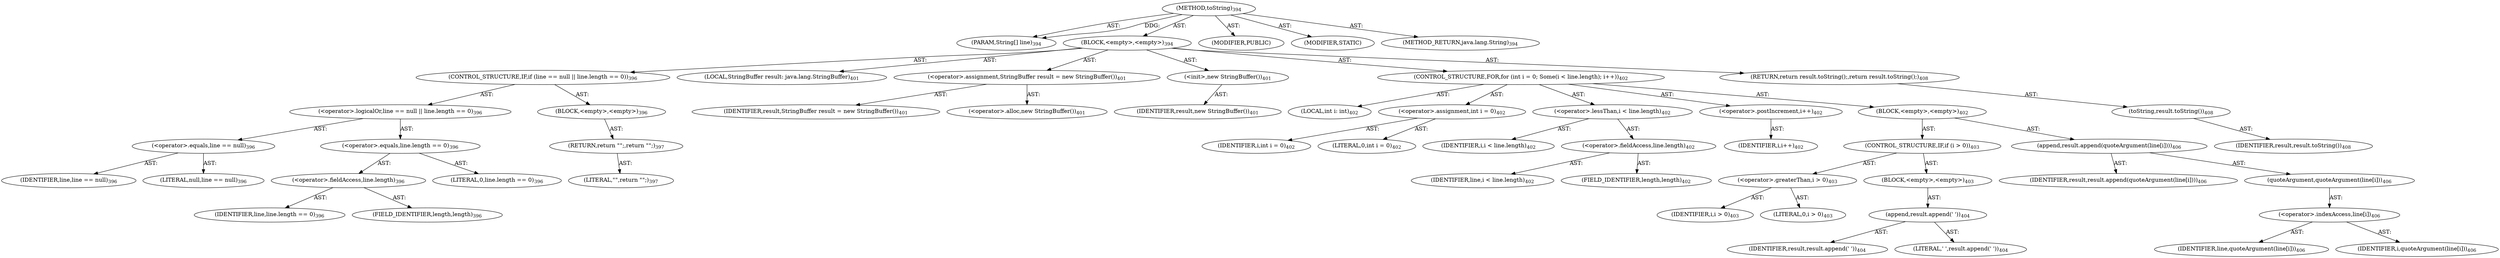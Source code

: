 digraph "toString" {  
"111669149718" [label = <(METHOD,toString)<SUB>394</SUB>> ]
"115964117030" [label = <(PARAM,String[] line)<SUB>394</SUB>> ]
"25769803818" [label = <(BLOCK,&lt;empty&gt;,&lt;empty&gt;)<SUB>394</SUB>> ]
"47244640275" [label = <(CONTROL_STRUCTURE,IF,if (line == null || line.length == 0))<SUB>396</SUB>> ]
"30064771255" [label = <(&lt;operator&gt;.logicalOr,line == null || line.length == 0)<SUB>396</SUB>> ]
"30064771256" [label = <(&lt;operator&gt;.equals,line == null)<SUB>396</SUB>> ]
"68719476870" [label = <(IDENTIFIER,line,line == null)<SUB>396</SUB>> ]
"90194313255" [label = <(LITERAL,null,line == null)<SUB>396</SUB>> ]
"30064771257" [label = <(&lt;operator&gt;.equals,line.length == 0)<SUB>396</SUB>> ]
"30064771258" [label = <(&lt;operator&gt;.fieldAccess,line.length)<SUB>396</SUB>> ]
"68719476871" [label = <(IDENTIFIER,line,line.length == 0)<SUB>396</SUB>> ]
"55834574888" [label = <(FIELD_IDENTIFIER,length,length)<SUB>396</SUB>> ]
"90194313256" [label = <(LITERAL,0,line.length == 0)<SUB>396</SUB>> ]
"25769803819" [label = <(BLOCK,&lt;empty&gt;,&lt;empty&gt;)<SUB>396</SUB>> ]
"146028888077" [label = <(RETURN,return &quot;&quot;;,return &quot;&quot;;)<SUB>397</SUB>> ]
"90194313257" [label = <(LITERAL,&quot;&quot;,return &quot;&quot;;)<SUB>397</SUB>> ]
"94489280529" [label = <(LOCAL,StringBuffer result: java.lang.StringBuffer)<SUB>401</SUB>> ]
"30064771259" [label = <(&lt;operator&gt;.assignment,StringBuffer result = new StringBuffer())<SUB>401</SUB>> ]
"68719476872" [label = <(IDENTIFIER,result,StringBuffer result = new StringBuffer())<SUB>401</SUB>> ]
"30064771260" [label = <(&lt;operator&gt;.alloc,new StringBuffer())<SUB>401</SUB>> ]
"30064771261" [label = <(&lt;init&gt;,new StringBuffer())<SUB>401</SUB>> ]
"68719476873" [label = <(IDENTIFIER,result,new StringBuffer())<SUB>401</SUB>> ]
"47244640276" [label = <(CONTROL_STRUCTURE,FOR,for (int i = 0; Some(i &lt; line.length); i++))<SUB>402</SUB>> ]
"94489280530" [label = <(LOCAL,int i: int)<SUB>402</SUB>> ]
"30064771262" [label = <(&lt;operator&gt;.assignment,int i = 0)<SUB>402</SUB>> ]
"68719476874" [label = <(IDENTIFIER,i,int i = 0)<SUB>402</SUB>> ]
"90194313258" [label = <(LITERAL,0,int i = 0)<SUB>402</SUB>> ]
"30064771263" [label = <(&lt;operator&gt;.lessThan,i &lt; line.length)<SUB>402</SUB>> ]
"68719476875" [label = <(IDENTIFIER,i,i &lt; line.length)<SUB>402</SUB>> ]
"30064771264" [label = <(&lt;operator&gt;.fieldAccess,line.length)<SUB>402</SUB>> ]
"68719476876" [label = <(IDENTIFIER,line,i &lt; line.length)<SUB>402</SUB>> ]
"55834574889" [label = <(FIELD_IDENTIFIER,length,length)<SUB>402</SUB>> ]
"30064771265" [label = <(&lt;operator&gt;.postIncrement,i++)<SUB>402</SUB>> ]
"68719476877" [label = <(IDENTIFIER,i,i++)<SUB>402</SUB>> ]
"25769803820" [label = <(BLOCK,&lt;empty&gt;,&lt;empty&gt;)<SUB>402</SUB>> ]
"47244640277" [label = <(CONTROL_STRUCTURE,IF,if (i &gt; 0))<SUB>403</SUB>> ]
"30064771266" [label = <(&lt;operator&gt;.greaterThan,i &gt; 0)<SUB>403</SUB>> ]
"68719476878" [label = <(IDENTIFIER,i,i &gt; 0)<SUB>403</SUB>> ]
"90194313259" [label = <(LITERAL,0,i &gt; 0)<SUB>403</SUB>> ]
"25769803821" [label = <(BLOCK,&lt;empty&gt;,&lt;empty&gt;)<SUB>403</SUB>> ]
"30064771267" [label = <(append,result.append(' '))<SUB>404</SUB>> ]
"68719476879" [label = <(IDENTIFIER,result,result.append(' '))<SUB>404</SUB>> ]
"90194313260" [label = <(LITERAL,' ',result.append(' '))<SUB>404</SUB>> ]
"30064771268" [label = <(append,result.append(quoteArgument(line[i])))<SUB>406</SUB>> ]
"68719476880" [label = <(IDENTIFIER,result,result.append(quoteArgument(line[i])))<SUB>406</SUB>> ]
"30064771269" [label = <(quoteArgument,quoteArgument(line[i]))<SUB>406</SUB>> ]
"30064771270" [label = <(&lt;operator&gt;.indexAccess,line[i])<SUB>406</SUB>> ]
"68719476881" [label = <(IDENTIFIER,line,quoteArgument(line[i]))<SUB>406</SUB>> ]
"68719476882" [label = <(IDENTIFIER,i,quoteArgument(line[i]))<SUB>406</SUB>> ]
"146028888078" [label = <(RETURN,return result.toString();,return result.toString();)<SUB>408</SUB>> ]
"30064771271" [label = <(toString,result.toString())<SUB>408</SUB>> ]
"68719476883" [label = <(IDENTIFIER,result,result.toString())<SUB>408</SUB>> ]
"133143986228" [label = <(MODIFIER,PUBLIC)> ]
"133143986229" [label = <(MODIFIER,STATIC)> ]
"128849018902" [label = <(METHOD_RETURN,java.lang.String)<SUB>394</SUB>> ]
  "111669149718" -> "115964117030"  [ label = "AST: "] 
  "111669149718" -> "25769803818"  [ label = "AST: "] 
  "111669149718" -> "133143986228"  [ label = "AST: "] 
  "111669149718" -> "133143986229"  [ label = "AST: "] 
  "111669149718" -> "128849018902"  [ label = "AST: "] 
  "25769803818" -> "47244640275"  [ label = "AST: "] 
  "25769803818" -> "94489280529"  [ label = "AST: "] 
  "25769803818" -> "30064771259"  [ label = "AST: "] 
  "25769803818" -> "30064771261"  [ label = "AST: "] 
  "25769803818" -> "47244640276"  [ label = "AST: "] 
  "25769803818" -> "146028888078"  [ label = "AST: "] 
  "47244640275" -> "30064771255"  [ label = "AST: "] 
  "47244640275" -> "25769803819"  [ label = "AST: "] 
  "30064771255" -> "30064771256"  [ label = "AST: "] 
  "30064771255" -> "30064771257"  [ label = "AST: "] 
  "30064771256" -> "68719476870"  [ label = "AST: "] 
  "30064771256" -> "90194313255"  [ label = "AST: "] 
  "30064771257" -> "30064771258"  [ label = "AST: "] 
  "30064771257" -> "90194313256"  [ label = "AST: "] 
  "30064771258" -> "68719476871"  [ label = "AST: "] 
  "30064771258" -> "55834574888"  [ label = "AST: "] 
  "25769803819" -> "146028888077"  [ label = "AST: "] 
  "146028888077" -> "90194313257"  [ label = "AST: "] 
  "30064771259" -> "68719476872"  [ label = "AST: "] 
  "30064771259" -> "30064771260"  [ label = "AST: "] 
  "30064771261" -> "68719476873"  [ label = "AST: "] 
  "47244640276" -> "94489280530"  [ label = "AST: "] 
  "47244640276" -> "30064771262"  [ label = "AST: "] 
  "47244640276" -> "30064771263"  [ label = "AST: "] 
  "47244640276" -> "30064771265"  [ label = "AST: "] 
  "47244640276" -> "25769803820"  [ label = "AST: "] 
  "30064771262" -> "68719476874"  [ label = "AST: "] 
  "30064771262" -> "90194313258"  [ label = "AST: "] 
  "30064771263" -> "68719476875"  [ label = "AST: "] 
  "30064771263" -> "30064771264"  [ label = "AST: "] 
  "30064771264" -> "68719476876"  [ label = "AST: "] 
  "30064771264" -> "55834574889"  [ label = "AST: "] 
  "30064771265" -> "68719476877"  [ label = "AST: "] 
  "25769803820" -> "47244640277"  [ label = "AST: "] 
  "25769803820" -> "30064771268"  [ label = "AST: "] 
  "47244640277" -> "30064771266"  [ label = "AST: "] 
  "47244640277" -> "25769803821"  [ label = "AST: "] 
  "30064771266" -> "68719476878"  [ label = "AST: "] 
  "30064771266" -> "90194313259"  [ label = "AST: "] 
  "25769803821" -> "30064771267"  [ label = "AST: "] 
  "30064771267" -> "68719476879"  [ label = "AST: "] 
  "30064771267" -> "90194313260"  [ label = "AST: "] 
  "30064771268" -> "68719476880"  [ label = "AST: "] 
  "30064771268" -> "30064771269"  [ label = "AST: "] 
  "30064771269" -> "30064771270"  [ label = "AST: "] 
  "30064771270" -> "68719476881"  [ label = "AST: "] 
  "30064771270" -> "68719476882"  [ label = "AST: "] 
  "146028888078" -> "30064771271"  [ label = "AST: "] 
  "30064771271" -> "68719476883"  [ label = "AST: "] 
  "111669149718" -> "115964117030"  [ label = "DDG: "] 
}
